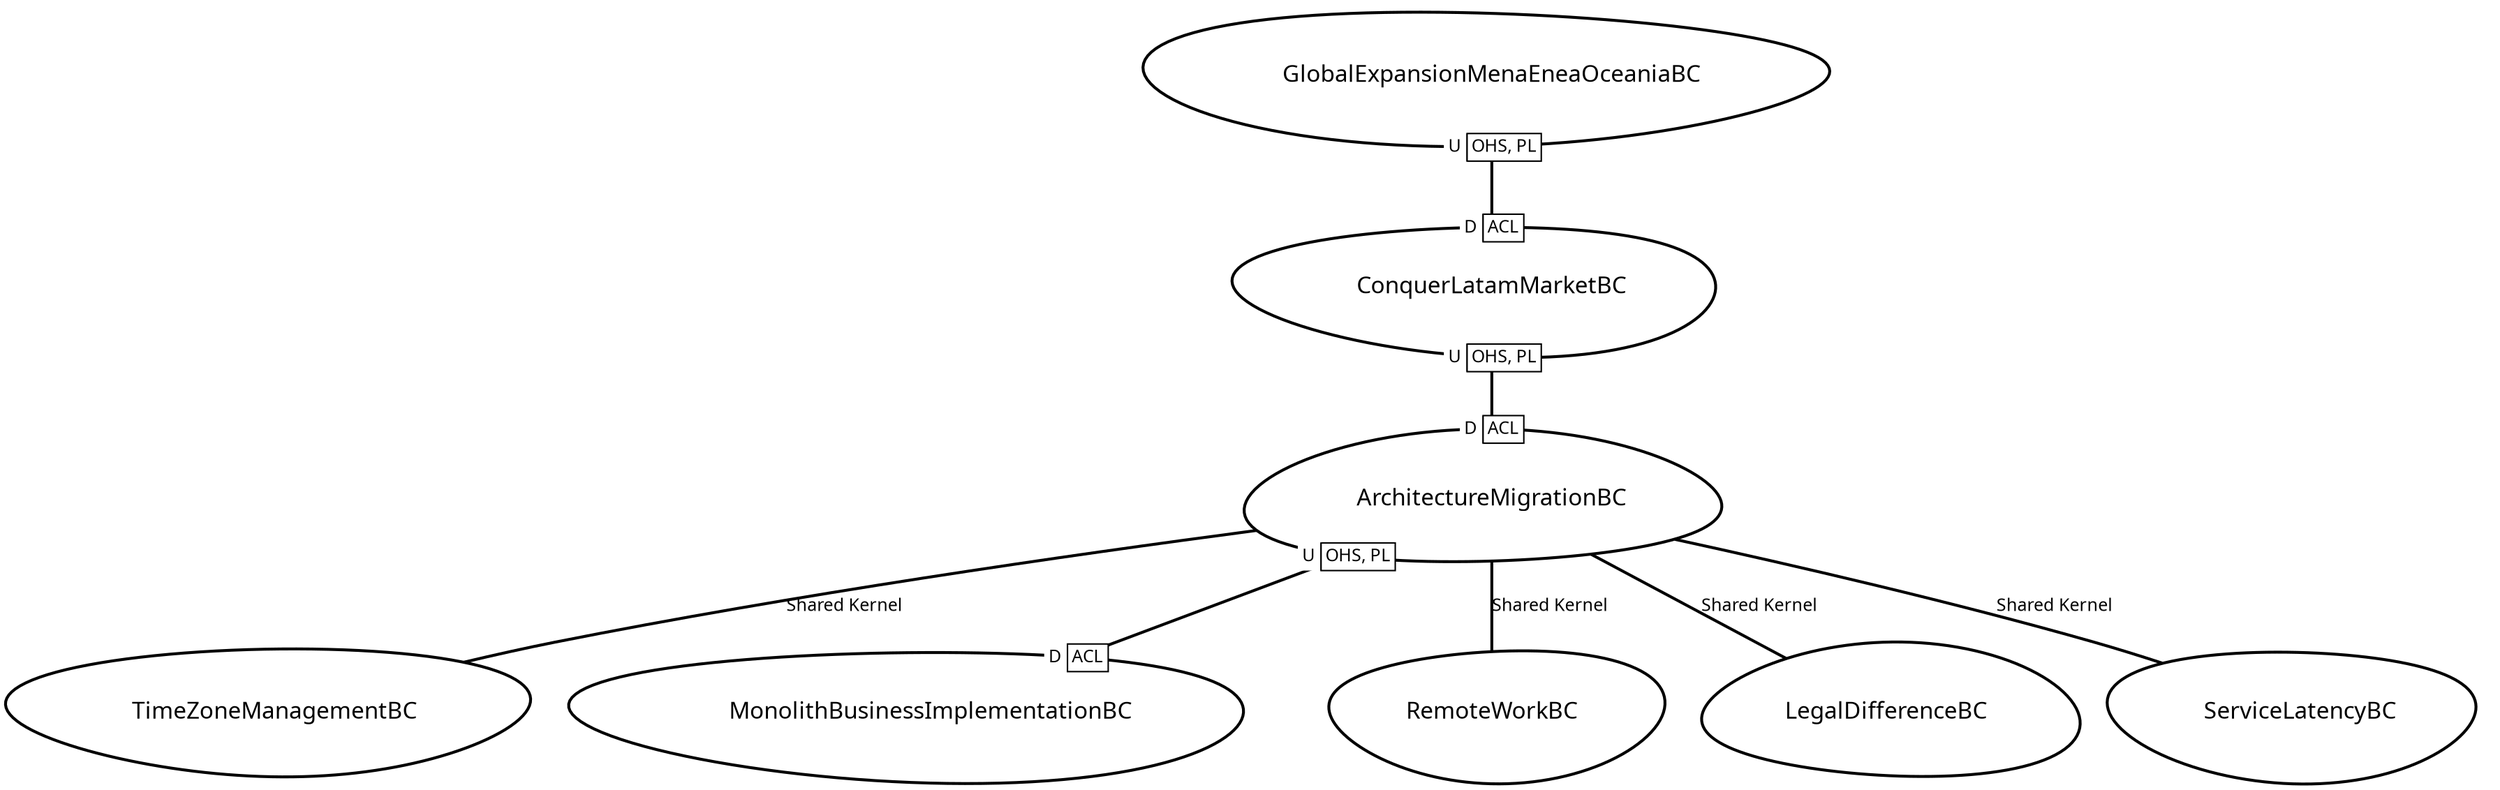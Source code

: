digraph "ContextMapGraph" {
graph ["imagepath"="/tmp/GraphvizJava"]
"ArchitectureMigrationBC" ["margin"="0.3","orientation"="244","shape"="egg","fontsize"="16","style"="bold","label"="ArchitectureMigrationBC\n","fontname"="sans-serif"]
"TimeZoneManagementBC" ["margin"="0.3","orientation"="188","shape"="egg","fontsize"="16","style"="bold","label"="TimeZoneManagementBC\n","fontname"="sans-serif"]
"MonolithBusinessImplementationBC" ["margin"="0.3","orientation"="314","shape"="egg","fontsize"="16","style"="bold","label"="MonolithBusinessImplementationBC\n","fontname"="sans-serif"]
"RemoteWorkBC" ["margin"="0.3","orientation"="67","shape"="egg","fontsize"="16","style"="bold","label"="RemoteWorkBC\n","fontname"="sans-serif"]
"LegalDifferenceBC" ["margin"="0.3","orientation"="111","shape"="egg","fontsize"="16","style"="bold","label"="LegalDifferenceBC\n","fontname"="sans-serif"]
"ServiceLatencyBC" ["margin"="0.3","orientation"="301","shape"="egg","fontsize"="16","style"="bold","label"="ServiceLatencyBC\n","fontname"="sans-serif"]
"ConquerLatamMarketBC" ["margin"="0.3","orientation"="316","shape"="egg","fontsize"="16","style"="bold","label"="ConquerLatamMarketBC\n","fontname"="sans-serif"]
"GlobalExpansionMenaEneaOceaniaBC" ["margin"="0.3","orientation"="286","shape"="egg","fontsize"="16","style"="bold","label"="GlobalExpansionMenaEneaOceaniaBC\n","fontname"="sans-serif"]
"ArchitectureMigrationBC" -> "TimeZoneManagementBC" ["fontsize"="12","style"="bold","label"="Shared Kernel","dir"="none","fontname"="sans-serif"]
"ArchitectureMigrationBC" -> "MonolithBusinessImplementationBC" ["headlabel"=<<table cellspacing="0" cellborder="1" border="0">
<tr><td bgcolor="white" sides="r">D</td><td sides="trbl" bgcolor="white"><font>ACL</font></td></tr>
</table>>,"labeldistance"="0","fontsize"="12","taillabel"=<<table cellspacing="0" cellborder="1" border="0">
<tr><td bgcolor="white" sides="r">U</td><td sides="trbl" bgcolor="white"><font>OHS, PL</font></td></tr>
</table>>,"style"="bold","label"="                                        ","dir"="none","fontname"="sans-serif"]
"ArchitectureMigrationBC" -> "RemoteWorkBC" ["fontsize"="12","style"="bold","label"="Shared Kernel","dir"="none","fontname"="sans-serif"]
"ArchitectureMigrationBC" -> "LegalDifferenceBC" ["fontsize"="12","style"="bold","label"="Shared Kernel","dir"="none","fontname"="sans-serif"]
"ArchitectureMigrationBC" -> "ServiceLatencyBC" ["fontsize"="12","style"="bold","label"="Shared Kernel","dir"="none","fontname"="sans-serif"]
"ConquerLatamMarketBC" -> "ArchitectureMigrationBC" ["headlabel"=<<table cellspacing="0" cellborder="1" border="0">
<tr><td bgcolor="white" sides="r">D</td><td sides="trbl" bgcolor="white"><font>ACL</font></td></tr>
</table>>,"labeldistance"="0","fontsize"="12","taillabel"=<<table cellspacing="0" cellborder="1" border="0">
<tr><td bgcolor="white" sides="r">U</td><td sides="trbl" bgcolor="white"><font>OHS, PL</font></td></tr>
</table>>,"style"="bold","label"="                                        ","dir"="none","fontname"="sans-serif"]
"GlobalExpansionMenaEneaOceaniaBC" -> "ConquerLatamMarketBC" ["headlabel"=<<table cellspacing="0" cellborder="1" border="0">
<tr><td bgcolor="white" sides="r">D</td><td sides="trbl" bgcolor="white"><font>ACL</font></td></tr>
</table>>,"labeldistance"="0","fontsize"="12","taillabel"=<<table cellspacing="0" cellborder="1" border="0">
<tr><td bgcolor="white" sides="r">U</td><td sides="trbl" bgcolor="white"><font>OHS, PL</font></td></tr>
</table>>,"style"="bold","label"="                                        ","dir"="none","fontname"="sans-serif"]
}